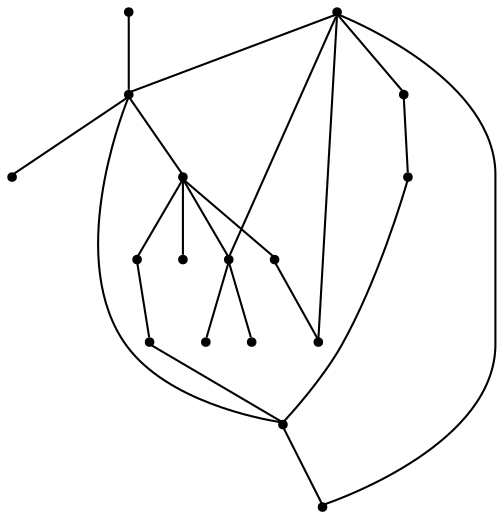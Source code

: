 graph {
  node [shape=point,comment="{\"directed\":false,\"doi\":\"10.1007/978-3-031-22203-0_21\",\"figure\":\"3 (2)\"}"]

  v0 [pos="883.7616058846827,819.4682067602027"]
  v1 [pos="855.7811600784759,1147.9695453532906"]
  v2 [pos="957.6911218049164,1112.025726635234"]
  v3 [pos="810.7541538152773,1143.4938658382866"]
  v4 [pos="692.4686325124975,913.2767287131937"]
  v5 [pos="855.7811600784759,749.5067660658917"]
  v6 [pos="701.2450423347444,981.9868600656469"]
  v7 [pos="741.9306924535585,1034.123636526053"]
  v8 [pos="743.6017960706594,1085.8646435251826"]
  v9 [pos="927.5404827882024,928.9164898985478"]
  v10 [pos="969.6263498647244,1034.123636526053"]
  v11 [pos="969.6263498647245,863.3558542750486"]
  v12 [pos="741.9306924535585,863.3558542750486"]
  v13 [pos="798.5147187652026,1004.8234701628323"]
  v14 [pos="835.7925701969594,863.3558542750484"]
  v15 [pos="845.6388869411825,1034.123636526053"]
  v16 [pos="777.5988984739196,1034.123636526053"]

  v7 -- v1 [id="-5",pos="741.9306924535585,1034.123636526053 855.7811600784759,1147.9695453532906 855.7811600784759,1147.9695453532906 855.7811600784759,1147.9695453532906"]
  v7 -- v16 [id="-6",pos="741.9306924535585,1034.123636526053 777.5988984739196,1034.123636526053 777.5988984739196,1034.123636526053 777.5988984739196,1034.123636526053"]
  v16 -- v15 [id="-7",pos="777.5988984739196,1034.123636526053 845.6388869411825,1034.123636526053 845.6388869411825,1034.123636526053 845.6388869411825,1034.123636526053"]
  v15 -- v10 [id="-8",pos="845.6388869411825,1034.123636526053 969.6263498647244,1034.123636526053 969.6263498647244,1034.123636526053 969.6263498647244,1034.123636526053"]
  v12 -- v7 [id="-9",pos="741.9306924535585,863.3558542750486 741.9306924535585,1034.123636526053 741.9306924535585,1034.123636526053 741.9306924535585,1034.123636526053"]
  v12 -- v5 [id="-10",pos="741.9306924535585,863.3558542750486 855.7811600784759,749.5067660658917 855.7811600784759,749.5067660658917 855.7811600784759,749.5067660658917"]
  v12 -- v14 [id="-11",pos="741.9306924535585,863.3558542750486 835.7925701969594,863.3558542750484 835.7925701969594,863.3558542750484 835.7925701969594,863.3558542750484"]
  v13 -- v12 [id="-12",pos="798.5147187652026,1004.8234701628323 741.9306924535585,863.3558542750486 741.9306924535585,863.3558542750486 741.9306924535585,863.3558542750486"]
  v1 -- v10 [id="-13",pos="855.7811600784759,1147.9695453532906 969.6263498647244,1034.123636526053 969.6263498647244,1034.123636526053 969.6263498647244,1034.123636526053"]
  v5 -- v11 [id="-14",pos="855.7811600784759,749.5067660658917 969.6263498647245,863.3558542750486 969.6263498647245,863.3558542750486 969.6263498647245,863.3558542750486"]
  v10 -- v12 [id="-15",pos="969.6263498647244,1034.123636526053 741.9306924535585,863.3558542750486 741.9306924535585,863.3558542750486 741.9306924535585,863.3558542750486"]
  v10 -- v11 [id="-16",pos="969.6263498647244,1034.123636526053 969.6263498647245,863.3558542750486 969.6263498647245,863.3558542750486 969.6263498647245,863.3558542750486"]
  v10 -- v9 [id="-17",pos="969.6263498647244,1034.123636526053 927.5404827882024,928.9164898985478 927.5404827882024,928.9164898985478 927.5404827882024,928.9164898985478"]
  v9 -- v0 [id="-18",pos="927.5404827882024,928.9164898985478 883.7616058846827,819.4682067602027 883.7616058846827,819.4682067602027 883.7616058846827,819.4682067602027"]
  v0 -- v5 [id="-19",pos="883.7616058846827,819.4682067602027 855.7811600784759,749.5067660658917 855.7811600784759,749.5067660658917 855.7811600784759,749.5067660658917"]
  v1 -- v2 [id="-20",pos="855.7811600784759,1147.9695453532906 899.0807074893889,1144.189832540354 933.0528196444939,1132.2047072832434 957.6911218049164,1112.025726635234"]
  v7 -- v8 [id="-21",pos="741.9306924535585,1034.123636526053 740.7305405550328,1053.0889040233965 741.2847772036877,1070.333108500351 743.6017960706594,1085.8646435251826"]
  v7 -- v6 [id="-22",pos="741.9306924535585,1034.123636526053 723.4759774839492,1021.820028678078 709.6748188012715,1003.5334665644971 701.2450423347444,981.9868600656469"]
  v6 -- v4 [id="-23",pos="701.2450423347444,981.9868600656469 693.1475924085266,961.300231074594 690.0078864668328,937.604032444612 692.4686325124975,913.2767287131937"]
  v4 -- v5 [id="-24",pos="692.4686325124975,913.2767287131937 699.2783743965194,845.9564476594139 749.1800428893923,774.1075000173307 855.7811600784759,749.5067660658917"]
  v1 -- v3 [id="-25",pos="855.7811600784759,1147.9695453532906 841.9299176108036,1147.365272025767 826.9233689761869,1145.873378854099 810.7541538152773,1143.4938658382866"]
}